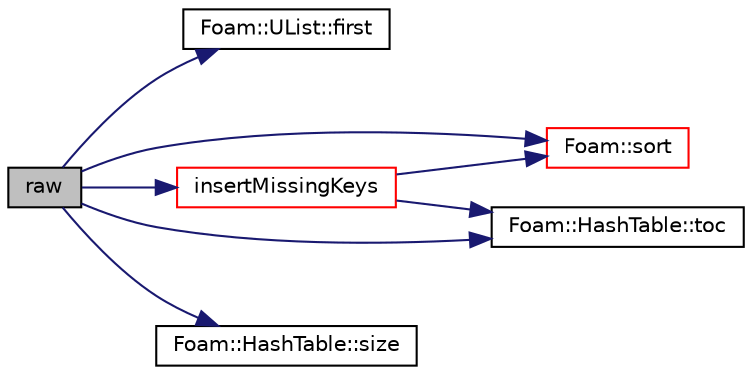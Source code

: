 digraph "raw"
{
  bgcolor="transparent";
  edge [fontname="Helvetica",fontsize="10",labelfontname="Helvetica",labelfontsize="10"];
  node [fontname="Helvetica",fontsize="10",shape=record];
  rankdir="LR";
  Node2310 [label="raw",height=0.2,width=0.4,color="black", fillcolor="grey75", style="filled", fontcolor="black"];
  Node2310 -> Node2311 [color="midnightblue",fontsize="10",style="solid",fontname="Helvetica"];
  Node2311 [label="Foam::UList::first",height=0.2,width=0.4,color="black",URL="$a26837.html#a1c9828bc3de9502754d944c95a2ce0d9",tooltip="Return the first element of the list. "];
  Node2310 -> Node2312 [color="midnightblue",fontsize="10",style="solid",fontname="Helvetica"];
  Node2312 [label="insertMissingKeys",height=0.2,width=0.4,color="red",URL="$a25517.html#a3c855f53db1ec61ad3d3d5f12b62629e"];
  Node2312 -> Node2326 [color="midnightblue",fontsize="10",style="solid",fontname="Helvetica"];
  Node2326 [label="Foam::sort",height=0.2,width=0.4,color="red",URL="$a21851.html#a8040176c5570405aa954090217c37fbe"];
  Node2312 -> Node2329 [color="midnightblue",fontsize="10",style="solid",fontname="Helvetica"];
  Node2329 [label="Foam::HashTable::toc",height=0.2,width=0.4,color="black",URL="$a26841.html#a1717015c0033bc9eed654353eed0461b",tooltip="Return the table of contents. "];
  Node2310 -> Node2330 [color="midnightblue",fontsize="10",style="solid",fontname="Helvetica"];
  Node2330 [label="Foam::HashTable::size",height=0.2,width=0.4,color="black",URL="$a26841.html#a47b3bf30da1eb3ab8076b5fbe00e0494",tooltip="Return number of elements in table. "];
  Node2310 -> Node2326 [color="midnightblue",fontsize="10",style="solid",fontname="Helvetica"];
  Node2310 -> Node2329 [color="midnightblue",fontsize="10",style="solid",fontname="Helvetica"];
}

